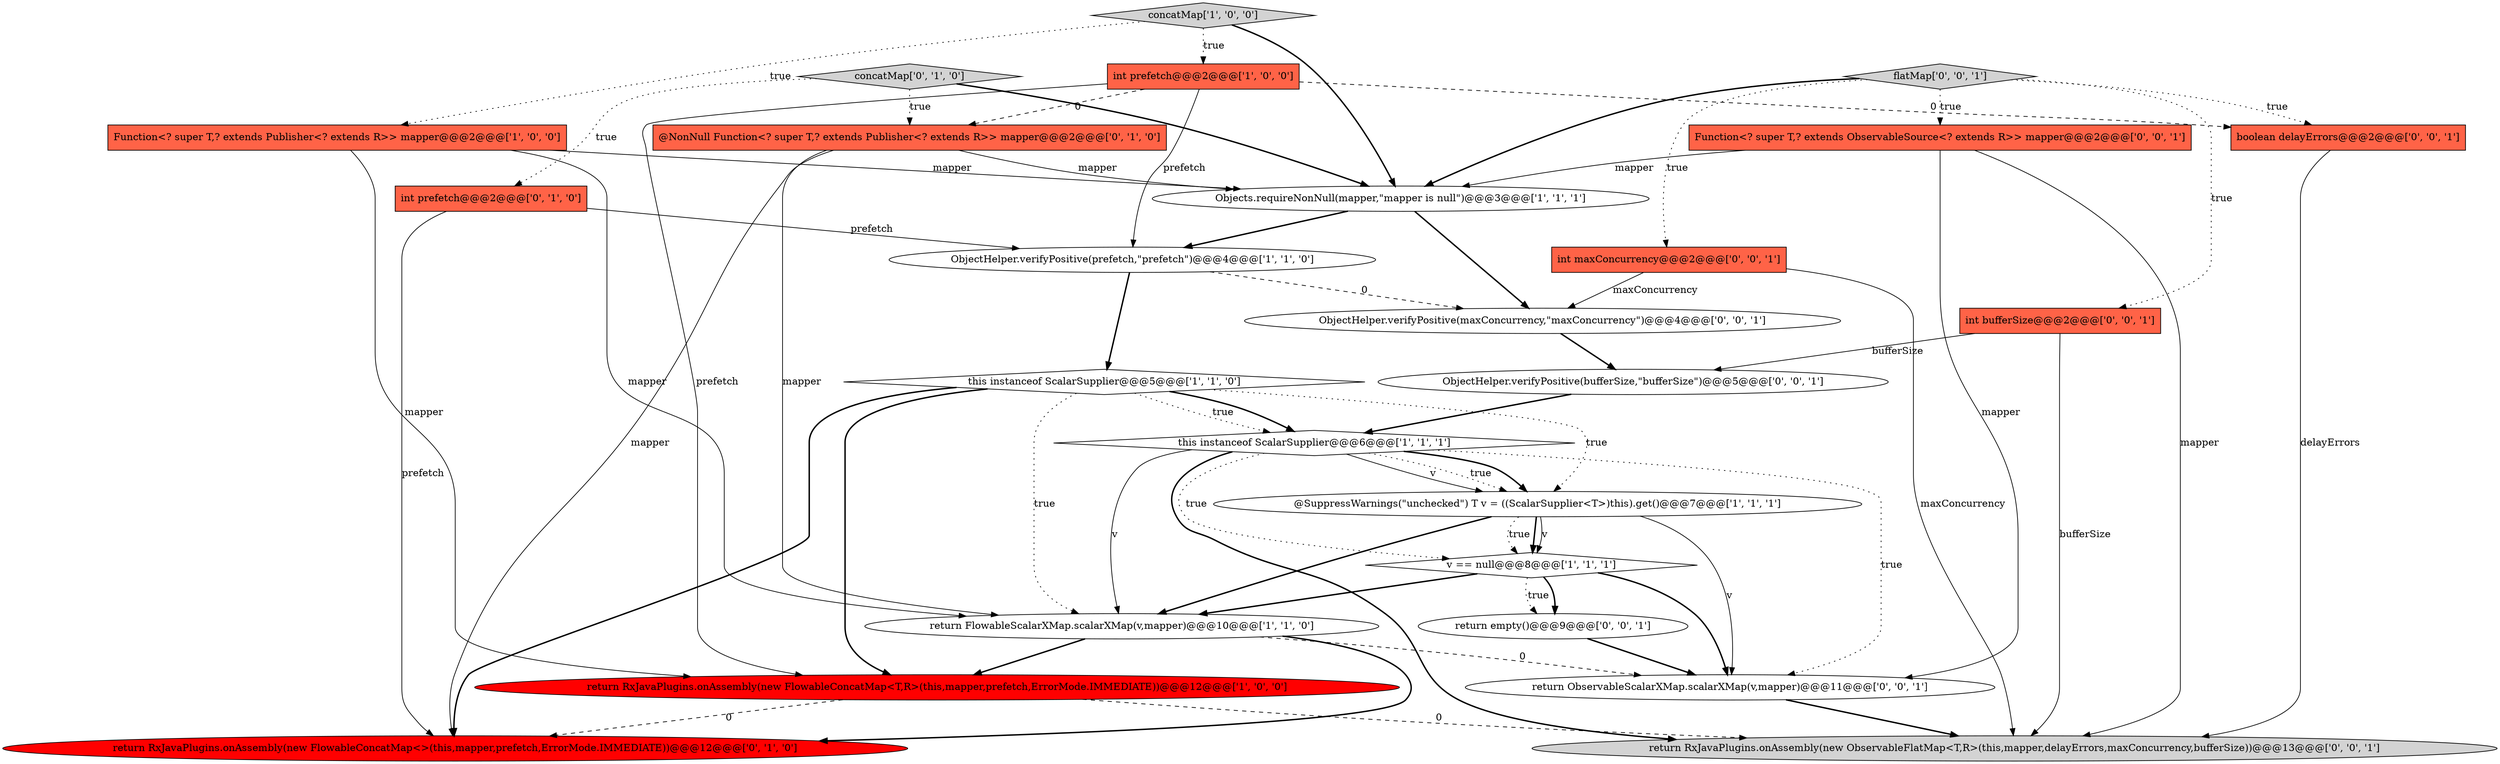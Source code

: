 digraph {
11 [style = filled, label = "return RxJavaPlugins.onAssembly(new FlowableConcatMap<>(this,mapper,prefetch,ErrorMode.IMMEDIATE))@@@12@@@['0', '1', '0']", fillcolor = red, shape = ellipse image = "AAA1AAABBB2BBB"];
19 [style = filled, label = "int bufferSize@@@2@@@['0', '0', '1']", fillcolor = tomato, shape = box image = "AAA0AAABBB3BBB"];
3 [style = filled, label = "Function<? super T,? extends Publisher<? extends R>> mapper@@@2@@@['1', '0', '0']", fillcolor = tomato, shape = box image = "AAA0AAABBB1BBB"];
22 [style = filled, label = "flatMap['0', '0', '1']", fillcolor = lightgray, shape = diamond image = "AAA0AAABBB3BBB"];
20 [style = filled, label = "return empty()@@@9@@@['0', '0', '1']", fillcolor = white, shape = ellipse image = "AAA0AAABBB3BBB"];
8 [style = filled, label = "Objects.requireNonNull(mapper,\"mapper is null\")@@@3@@@['1', '1', '1']", fillcolor = white, shape = ellipse image = "AAA0AAABBB1BBB"];
1 [style = filled, label = "v == null@@@8@@@['1', '1', '1']", fillcolor = white, shape = diamond image = "AAA0AAABBB1BBB"];
9 [style = filled, label = "this instanceof ScalarSupplier@@@5@@@['1', '1', '0']", fillcolor = white, shape = diamond image = "AAA0AAABBB1BBB"];
0 [style = filled, label = "return RxJavaPlugins.onAssembly(new FlowableConcatMap<T,R>(this,mapper,prefetch,ErrorMode.IMMEDIATE))@@@12@@@['1', '0', '0']", fillcolor = red, shape = ellipse image = "AAA1AAABBB1BBB"];
13 [style = filled, label = "concatMap['0', '1', '0']", fillcolor = lightgray, shape = diamond image = "AAA0AAABBB2BBB"];
15 [style = filled, label = "ObjectHelper.verifyPositive(maxConcurrency,\"maxConcurrency\")@@@4@@@['0', '0', '1']", fillcolor = white, shape = ellipse image = "AAA0AAABBB3BBB"];
23 [style = filled, label = "return ObservableScalarXMap.scalarXMap(v,mapper)@@@11@@@['0', '0', '1']", fillcolor = white, shape = ellipse image = "AAA0AAABBB3BBB"];
18 [style = filled, label = "int maxConcurrency@@@2@@@['0', '0', '1']", fillcolor = tomato, shape = box image = "AAA0AAABBB3BBB"];
14 [style = filled, label = "@NonNull Function<? super T,? extends Publisher<? extends R>> mapper@@@2@@@['0', '1', '0']", fillcolor = tomato, shape = box image = "AAA1AAABBB2BBB"];
7 [style = filled, label = "@SuppressWarnings(\"unchecked\") T v = ((ScalarSupplier<T>)this).get()@@@7@@@['1', '1', '1']", fillcolor = white, shape = ellipse image = "AAA0AAABBB1BBB"];
6 [style = filled, label = "ObjectHelper.verifyPositive(prefetch,\"prefetch\")@@@4@@@['1', '1', '0']", fillcolor = white, shape = ellipse image = "AAA0AAABBB1BBB"];
16 [style = filled, label = "Function<? super T,? extends ObservableSource<? extends R>> mapper@@@2@@@['0', '0', '1']", fillcolor = tomato, shape = box image = "AAA0AAABBB3BBB"];
12 [style = filled, label = "int prefetch@@@2@@@['0', '1', '0']", fillcolor = tomato, shape = box image = "AAA0AAABBB2BBB"];
2 [style = filled, label = "concatMap['1', '0', '0']", fillcolor = lightgray, shape = diamond image = "AAA0AAABBB1BBB"];
10 [style = filled, label = "return FlowableScalarXMap.scalarXMap(v,mapper)@@@10@@@['1', '1', '0']", fillcolor = white, shape = ellipse image = "AAA0AAABBB1BBB"];
21 [style = filled, label = "boolean delayErrors@@@2@@@['0', '0', '1']", fillcolor = tomato, shape = box image = "AAA0AAABBB3BBB"];
17 [style = filled, label = "ObjectHelper.verifyPositive(bufferSize,\"bufferSize\")@@@5@@@['0', '0', '1']", fillcolor = white, shape = ellipse image = "AAA0AAABBB3BBB"];
5 [style = filled, label = "int prefetch@@@2@@@['1', '0', '0']", fillcolor = tomato, shape = box image = "AAA1AAABBB1BBB"];
24 [style = filled, label = "return RxJavaPlugins.onAssembly(new ObservableFlatMap<T,R>(this,mapper,delayErrors,maxConcurrency,bufferSize))@@@13@@@['0', '0', '1']", fillcolor = lightgray, shape = ellipse image = "AAA0AAABBB3BBB"];
4 [style = filled, label = "this instanceof ScalarSupplier@@@6@@@['1', '1', '1']", fillcolor = white, shape = diamond image = "AAA0AAABBB1BBB"];
19->17 [style = solid, label="bufferSize"];
2->3 [style = dotted, label="true"];
22->21 [style = dotted, label="true"];
5->14 [style = dashed, label="0"];
12->11 [style = solid, label="prefetch"];
7->1 [style = bold, label=""];
8->15 [style = bold, label=""];
9->0 [style = bold, label=""];
9->11 [style = bold, label=""];
4->24 [style = bold, label=""];
4->7 [style = solid, label="v"];
13->12 [style = dotted, label="true"];
4->1 [style = dotted, label="true"];
7->10 [style = bold, label=""];
22->18 [style = dotted, label="true"];
3->10 [style = solid, label="mapper"];
9->4 [style = bold, label=""];
4->23 [style = dotted, label="true"];
2->5 [style = dotted, label="true"];
1->20 [style = bold, label=""];
4->7 [style = dotted, label="true"];
19->24 [style = solid, label="bufferSize"];
8->6 [style = bold, label=""];
0->11 [style = dashed, label="0"];
7->1 [style = solid, label="v"];
5->0 [style = solid, label="prefetch"];
5->6 [style = solid, label="prefetch"];
7->1 [style = dotted, label="true"];
12->6 [style = solid, label="prefetch"];
22->19 [style = dotted, label="true"];
4->7 [style = bold, label=""];
1->23 [style = bold, label=""];
10->23 [style = dashed, label="0"];
22->8 [style = bold, label=""];
15->17 [style = bold, label=""];
23->24 [style = bold, label=""];
3->0 [style = solid, label="mapper"];
20->23 [style = bold, label=""];
6->15 [style = dashed, label="0"];
22->16 [style = dotted, label="true"];
10->0 [style = bold, label=""];
16->23 [style = solid, label="mapper"];
16->24 [style = solid, label="mapper"];
5->21 [style = dashed, label="0"];
14->10 [style = solid, label="mapper"];
9->4 [style = dotted, label="true"];
0->24 [style = dashed, label="0"];
16->8 [style = solid, label="mapper"];
14->11 [style = solid, label="mapper"];
21->24 [style = solid, label="delayErrors"];
18->24 [style = solid, label="maxConcurrency"];
6->9 [style = bold, label=""];
14->8 [style = solid, label="mapper"];
1->10 [style = bold, label=""];
13->8 [style = bold, label=""];
4->10 [style = solid, label="v"];
18->15 [style = solid, label="maxConcurrency"];
7->23 [style = solid, label="v"];
9->7 [style = dotted, label="true"];
17->4 [style = bold, label=""];
9->10 [style = dotted, label="true"];
13->14 [style = dotted, label="true"];
1->20 [style = dotted, label="true"];
2->8 [style = bold, label=""];
3->8 [style = solid, label="mapper"];
10->11 [style = bold, label=""];
}
